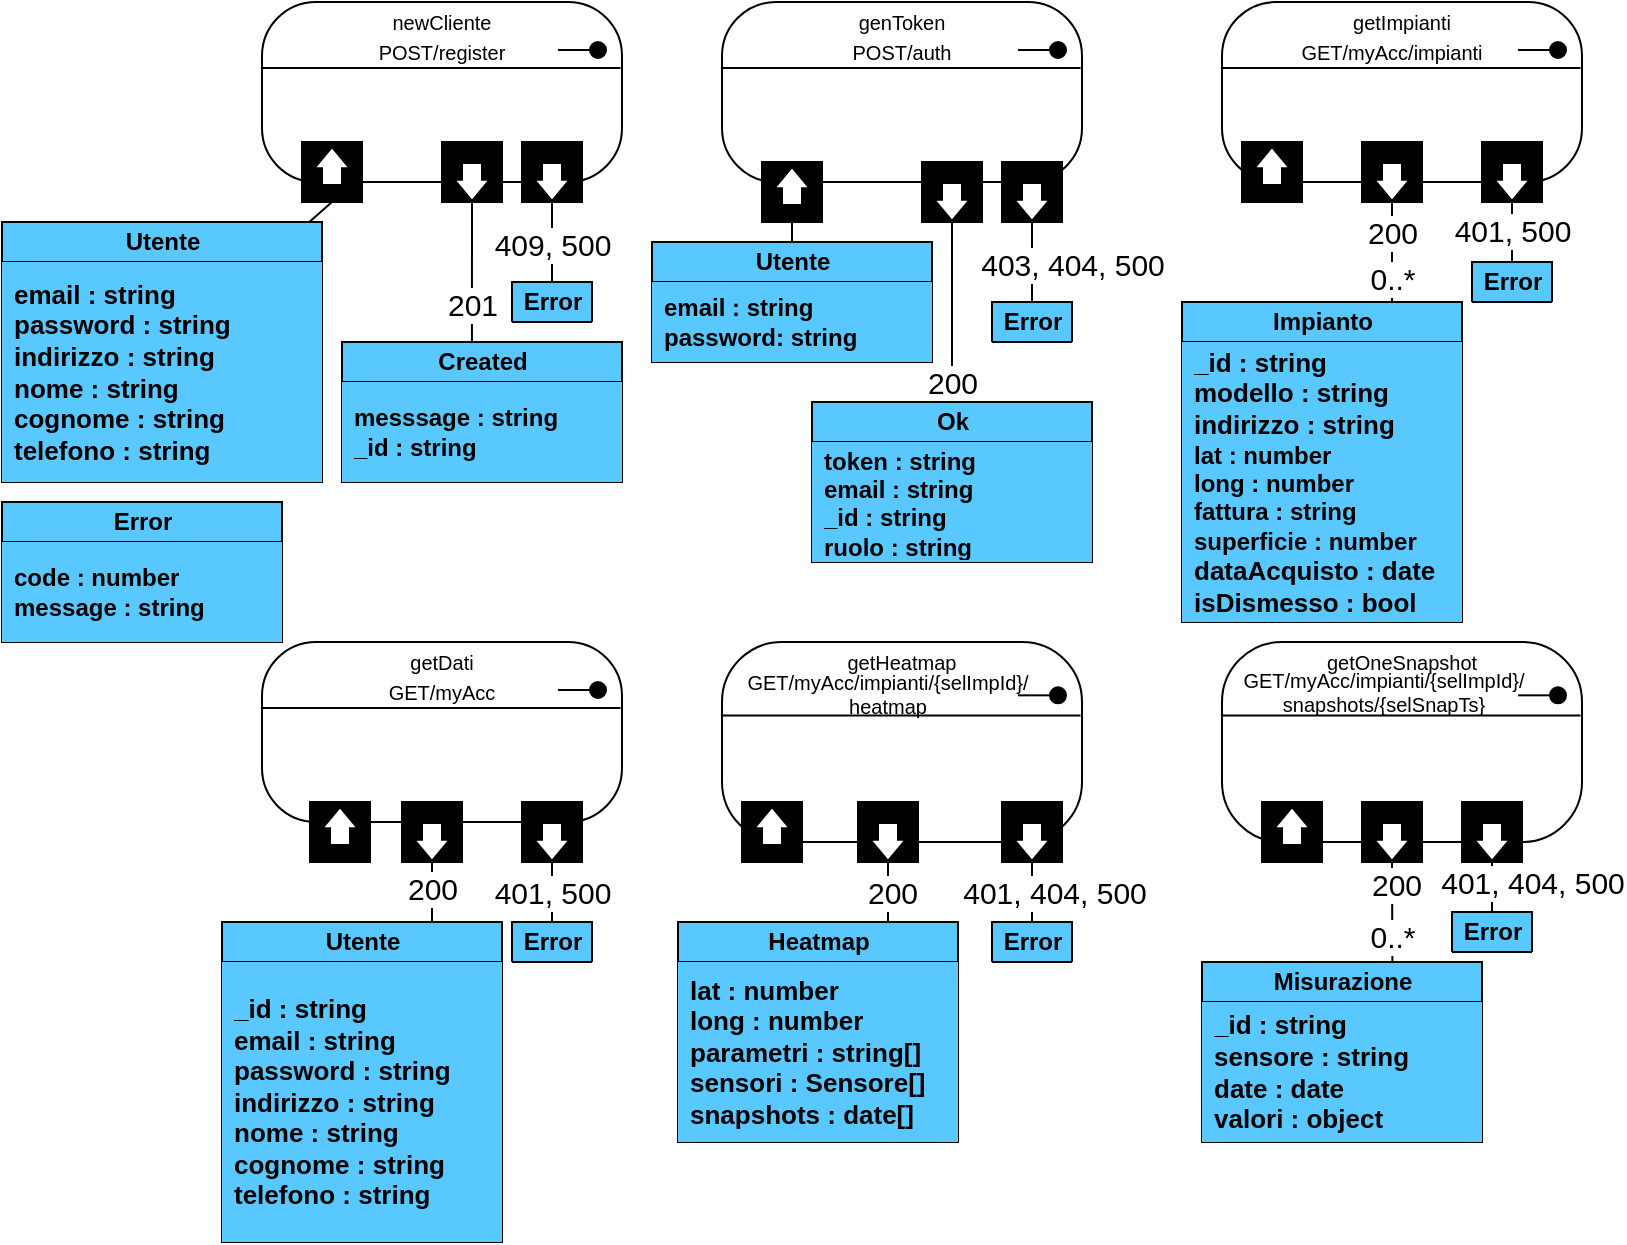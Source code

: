 <mxfile version="20.3.0" type="device"><diagram id="5ed0Qb_0LjjLpnQcjL2h" name="Page-1"><mxGraphModel dx="1730" dy="1143" grid="1" gridSize="10" guides="1" tooltips="1" connect="1" arrows="1" fold="1" page="1" pageScale="1" pageWidth="827" pageHeight="1169" math="0" shadow="0"><root><mxCell id="0"/><mxCell id="1" parent="0"/><mxCell id="3_V4dceuUBvvtPfcDy3n-1" value="" style="group" parent="1" vertex="1" connectable="0"><mxGeometry x="370" y="40" width="180" height="110" as="geometry"/></mxCell><mxCell id="3_V4dceuUBvvtPfcDy3n-2" value="" style="rounded=1;arcSize=30;whiteSpace=wrap;html=1;editable=0;" parent="3_V4dceuUBvvtPfcDy3n-1" vertex="1"><mxGeometry width="180" height="90" as="geometry"/></mxCell><mxCell id="3_V4dceuUBvvtPfcDy3n-3" value="" style="endArrow=oval;html=1;rounded=0;shadow=0;strokeWidth=1;startSize=6;endSize=8;sourcePerimeterSpacing=0;fillColor=default;endFill=1;movable=0;bendable=0;cloneable=0;deletable=0;editable=0;" parent="3_V4dceuUBvvtPfcDy3n-1" edge="1"><mxGeometry width="50" height="50" relative="1" as="geometry"><mxPoint x="148" y="24" as="sourcePoint"/><mxPoint x="168" y="24" as="targetPoint"/></mxGeometry></mxCell><mxCell id="3_V4dceuUBvvtPfcDy3n-4" value="genToken" style="text;html=1;strokeColor=none;fillColor=none;align=center;verticalAlign=middle;whiteSpace=wrap;rounded=0;fontSize=10;rotatable=0;cloneable=1;deletable=0;pointerEvents=1;allowArrows=0;connectable=0;movable=0;resizable=0;" parent="3_V4dceuUBvvtPfcDy3n-1" vertex="1"><mxGeometry x="10" width="160" height="20" as="geometry"/></mxCell><mxCell id="3_V4dceuUBvvtPfcDy3n-5" value="POST/auth" style="text;html=1;strokeColor=none;fillColor=none;align=center;verticalAlign=middle;whiteSpace=wrap;rounded=0;fontSize=10;rotatable=0;cloneable=1;deletable=0;pointerEvents=1;allowArrows=0;connectable=0;movable=0;resizable=0;" parent="3_V4dceuUBvvtPfcDy3n-1" vertex="1"><mxGeometry x="30" y="20" width="120" height="10" as="geometry"/></mxCell><mxCell id="3_V4dceuUBvvtPfcDy3n-6" value="" style="text;html=1;strokeColor=none;fillColor=none;align=left;verticalAlign=top;whiteSpace=wrap;rounded=0;fontSize=10;rotatable=0;cloneable=1;deletable=0;pointerEvents=1;allowArrows=0;connectable=0;movable=0;resizable=0;" parent="3_V4dceuUBvvtPfcDy3n-1" vertex="1"><mxGeometry y="30" width="180" height="60" as="geometry"/></mxCell><mxCell id="3_V4dceuUBvvtPfcDy3n-7" value="" style="endArrow=none;html=1;rounded=0;exitX=-0.003;exitY=0.367;exitDx=0;exitDy=0;entryX=0.996;entryY=0.367;entryDx=0;entryDy=0;exitPerimeter=0;entryPerimeter=0;movable=0;bendable=0;cloneable=0;deletable=0;editable=0;" parent="3_V4dceuUBvvtPfcDy3n-1" source="3_V4dceuUBvvtPfcDy3n-2" target="3_V4dceuUBvvtPfcDy3n-2" edge="1"><mxGeometry width="50" height="50" relative="1" as="geometry"><mxPoint x="230" y="120.0" as="sourcePoint"/><mxPoint x="280" y="70" as="targetPoint"/></mxGeometry></mxCell><mxCell id="3_V4dceuUBvvtPfcDy3n-15" value="" style="group;direction=west;rotation=0;" parent="3_V4dceuUBvvtPfcDy3n-1" vertex="1" connectable="0"><mxGeometry x="20" y="80" width="30" height="30.0" as="geometry"/></mxCell><mxCell id="3_V4dceuUBvvtPfcDy3n-16" value="" style="rounded=0;whiteSpace=wrap;html=1;fillColor=#000000;" parent="3_V4dceuUBvvtPfcDy3n-15" vertex="1"><mxGeometry width="30" height="30.0" as="geometry"/></mxCell><mxCell id="3_V4dceuUBvvtPfcDy3n-17" value="" style="shape=flexArrow;endArrow=block;html=1;rounded=0;endSize=3.214;startSize=6;strokeWidth=1;shadow=0;sourcePerimeterSpacing=0;endFill=0;endWidth=6.667;fillColor=default;" parent="3_V4dceuUBvvtPfcDy3n-15" edge="1"><mxGeometry width="50" height="50" relative="1" as="geometry"><mxPoint x="15" y="22" as="sourcePoint"/><mxPoint x="15" y="2" as="targetPoint"/></mxGeometry></mxCell><mxCell id="W4BGaoFshawsyj9YFTB9-267" value="" style="group;rotatable=0;resizable=0;fontFamily=Helvetica;fontSize=11;fontColor=default;" parent="3_V4dceuUBvvtPfcDy3n-1" vertex="1" connectable="0"><mxGeometry x="100" y="80" width="30" height="30" as="geometry"/></mxCell><mxCell id="W4BGaoFshawsyj9YFTB9-268" value="" style="rounded=0;whiteSpace=wrap;html=1;fillColor=#000000;movable=1;resizable=0;rotatable=0;fontFamily=Helvetica;fontSize=11;fontColor=default;" parent="W4BGaoFshawsyj9YFTB9-267" vertex="1"><mxGeometry width="30" height="30" as="geometry"/></mxCell><mxCell id="W4BGaoFshawsyj9YFTB9-269" value="" style="shape=flexArrow;endArrow=block;html=1;rounded=0;endSize=3.214;startSize=6;strokeWidth=1;shadow=0;sourcePerimeterSpacing=0;endFill=0;endWidth=6.667;fillColor=default;movable=0;cloneable=0;deletable=0;bendable=0;editable=0;labelBackgroundColor=default;strokeColor=default;fontFamily=Helvetica;fontSize=11;fontColor=default;" parent="W4BGaoFshawsyj9YFTB9-267" edge="1"><mxGeometry width="50" height="50" relative="1" as="geometry"><mxPoint x="15" y="10" as="sourcePoint"/><mxPoint x="15" y="30" as="targetPoint"/></mxGeometry></mxCell><mxCell id="gvzC7s71bxOCPTRqmShy-18" value="" style="group;rotatable=0;resizable=0;fontSize=15;" vertex="1" connectable="0" parent="3_V4dceuUBvvtPfcDy3n-1"><mxGeometry x="140" y="80" width="30" height="30" as="geometry"/></mxCell><mxCell id="gvzC7s71bxOCPTRqmShy-19" value="" style="rounded=0;whiteSpace=wrap;html=1;fillColor=#000000;movable=1;resizable=0;rotatable=0;fontSize=15;" vertex="1" parent="gvzC7s71bxOCPTRqmShy-18"><mxGeometry width="30" height="30" as="geometry"/></mxCell><mxCell id="gvzC7s71bxOCPTRqmShy-20" value="" style="shape=flexArrow;endArrow=block;html=1;rounded=0;endSize=3.214;startSize=6;strokeWidth=1;shadow=0;sourcePerimeterSpacing=0;endFill=0;endWidth=6.667;fillColor=default;movable=0;cloneable=0;deletable=0;bendable=0;editable=0;fontSize=15;" edge="1" parent="gvzC7s71bxOCPTRqmShy-18"><mxGeometry width="50" height="50" relative="1" as="geometry"><mxPoint x="15" y="10" as="sourcePoint"/><mxPoint x="15" y="30" as="targetPoint"/></mxGeometry></mxCell><mxCell id="3_V4dceuUBvvtPfcDy3n-8" value="" style="group" parent="1" vertex="1" connectable="0"><mxGeometry x="140" y="40" width="180" height="100" as="geometry"/></mxCell><mxCell id="3_V4dceuUBvvtPfcDy3n-9" value="" style="rounded=1;arcSize=30;whiteSpace=wrap;html=1;editable=0;" parent="3_V4dceuUBvvtPfcDy3n-8" vertex="1"><mxGeometry width="180" height="90" as="geometry"/></mxCell><mxCell id="3_V4dceuUBvvtPfcDy3n-10" value="" style="endArrow=oval;html=1;rounded=0;shadow=0;strokeWidth=1;startSize=6;endSize=8;sourcePerimeterSpacing=0;fillColor=default;endFill=1;movable=0;bendable=0;cloneable=0;deletable=0;editable=0;" parent="3_V4dceuUBvvtPfcDy3n-8" edge="1"><mxGeometry width="50" height="50" relative="1" as="geometry"><mxPoint x="148" y="24" as="sourcePoint"/><mxPoint x="168" y="24" as="targetPoint"/></mxGeometry></mxCell><mxCell id="3_V4dceuUBvvtPfcDy3n-11" value="newCliente" style="text;html=1;strokeColor=none;fillColor=none;align=center;verticalAlign=middle;whiteSpace=wrap;rounded=0;fontSize=10;rotatable=0;cloneable=1;deletable=0;pointerEvents=1;allowArrows=0;connectable=0;movable=0;resizable=0;" parent="3_V4dceuUBvvtPfcDy3n-8" vertex="1"><mxGeometry x="10" width="160" height="20" as="geometry"/></mxCell><mxCell id="3_V4dceuUBvvtPfcDy3n-12" value="POST/register" style="text;html=1;strokeColor=none;fillColor=none;align=center;verticalAlign=middle;whiteSpace=wrap;rounded=0;fontSize=10;rotatable=0;cloneable=1;deletable=0;pointerEvents=1;allowArrows=0;connectable=0;movable=0;resizable=0;" parent="3_V4dceuUBvvtPfcDy3n-8" vertex="1"><mxGeometry x="30" y="20" width="120" height="10" as="geometry"/></mxCell><mxCell id="3_V4dceuUBvvtPfcDy3n-13" value="" style="text;html=1;strokeColor=none;fillColor=none;align=left;verticalAlign=top;whiteSpace=wrap;rounded=0;fontSize=10;rotatable=0;cloneable=1;deletable=0;pointerEvents=1;allowArrows=0;connectable=0;movable=0;resizable=0;" parent="3_V4dceuUBvvtPfcDy3n-8" vertex="1"><mxGeometry y="30" width="180" height="60" as="geometry"/></mxCell><mxCell id="3_V4dceuUBvvtPfcDy3n-14" value="" style="endArrow=none;html=1;rounded=0;exitX=-0.003;exitY=0.367;exitDx=0;exitDy=0;entryX=0.996;entryY=0.367;entryDx=0;entryDy=0;exitPerimeter=0;entryPerimeter=0;movable=0;bendable=0;cloneable=0;deletable=0;editable=0;" parent="3_V4dceuUBvvtPfcDy3n-8" source="3_V4dceuUBvvtPfcDy3n-9" target="3_V4dceuUBvvtPfcDy3n-9" edge="1"><mxGeometry width="50" height="50" relative="1" as="geometry"><mxPoint x="230" y="120" as="sourcePoint"/><mxPoint x="280" y="70" as="targetPoint"/></mxGeometry></mxCell><mxCell id="W4BGaoFshawsyj9YFTB9-102" value="" style="group;direction=west;rotation=0;" parent="3_V4dceuUBvvtPfcDy3n-8" vertex="1" connectable="0"><mxGeometry x="20" y="70" width="30" height="30.0" as="geometry"/></mxCell><mxCell id="W4BGaoFshawsyj9YFTB9-103" value="" style="rounded=0;whiteSpace=wrap;html=1;fillColor=#000000;" parent="W4BGaoFshawsyj9YFTB9-102" vertex="1"><mxGeometry width="30" height="30.0" as="geometry"/></mxCell><mxCell id="W4BGaoFshawsyj9YFTB9-104" value="" style="shape=flexArrow;endArrow=block;html=1;rounded=0;endSize=3.214;startSize=6;strokeWidth=1;shadow=0;sourcePerimeterSpacing=0;endFill=0;endWidth=6.667;fillColor=default;" parent="W4BGaoFshawsyj9YFTB9-102" edge="1"><mxGeometry width="50" height="50" relative="1" as="geometry"><mxPoint x="15" y="22" as="sourcePoint"/><mxPoint x="15" y="2" as="targetPoint"/></mxGeometry></mxCell><mxCell id="W4BGaoFshawsyj9YFTB9-106" value="" style="group" parent="3_V4dceuUBvvtPfcDy3n-8" vertex="1" connectable="0"><mxGeometry x="130" y="70" width="30" height="30" as="geometry"/></mxCell><mxCell id="W4BGaoFshawsyj9YFTB9-107" value="" style="rounded=0;whiteSpace=wrap;html=1;fillColor=#000000;" parent="W4BGaoFshawsyj9YFTB9-106" vertex="1"><mxGeometry width="30" height="30" as="geometry"/></mxCell><mxCell id="W4BGaoFshawsyj9YFTB9-108" value="" style="shape=flexArrow;endArrow=block;html=1;rounded=0;endSize=3.214;startSize=6;strokeWidth=1;shadow=0;sourcePerimeterSpacing=0;endFill=0;endWidth=6.667;fillColor=default;" parent="W4BGaoFshawsyj9YFTB9-106" edge="1"><mxGeometry width="50" height="50" relative="1" as="geometry"><mxPoint x="15" y="10.0" as="sourcePoint"/><mxPoint x="15" y="30" as="targetPoint"/></mxGeometry></mxCell><mxCell id="gvzC7s71bxOCPTRqmShy-1" value="" style="group" vertex="1" connectable="0" parent="3_V4dceuUBvvtPfcDy3n-8"><mxGeometry x="90" y="70" width="30" height="30" as="geometry"/></mxCell><mxCell id="gvzC7s71bxOCPTRqmShy-2" value="" style="rounded=0;whiteSpace=wrap;html=1;fillColor=#000000;" vertex="1" parent="gvzC7s71bxOCPTRqmShy-1"><mxGeometry width="30" height="30" as="geometry"/></mxCell><mxCell id="gvzC7s71bxOCPTRqmShy-3" value="" style="shape=flexArrow;endArrow=block;html=1;rounded=0;endSize=3.214;startSize=6;strokeWidth=1;shadow=0;sourcePerimeterSpacing=0;endFill=0;endWidth=6.667;fillColor=default;" edge="1" parent="gvzC7s71bxOCPTRqmShy-1"><mxGeometry width="50" height="50" relative="1" as="geometry"><mxPoint x="15" y="10.0" as="sourcePoint"/><mxPoint x="15" y="30" as="targetPoint"/></mxGeometry></mxCell><mxCell id="W4BGaoFshawsyj9YFTB9-263" style="rounded=0;orthogonalLoop=1;jettySize=auto;html=1;entryX=0.5;entryY=1;entryDx=0;entryDy=0;endArrow=none;endFill=0;fontSize=15;" parent="1" source="3_V4dceuUBvvtPfcDy3n-23" target="W4BGaoFshawsyj9YFTB9-103" edge="1"><mxGeometry relative="1" as="geometry"/></mxCell><mxCell id="3_V4dceuUBvvtPfcDy3n-23" value="Utente" style="swimlane;fontStyle=1;align=center;verticalAlign=middle;childLayout=stackLayout;horizontal=1;startSize=20;horizontalStack=0;resizeParent=1;resizeParentMax=0;resizeLast=0;collapsible=0;marginBottom=0;html=1;fillColor=#59C8FF;fillStyle=solid;" parent="1" vertex="1"><mxGeometry x="10" y="150" width="160" height="130" as="geometry"/></mxCell><mxCell id="3_V4dceuUBvvtPfcDy3n-25" value="&lt;span style=&quot;font-size: 13px;&quot;&gt;email : string&lt;/span&gt;&lt;br style=&quot;font-size: 13px;&quot;&gt;&lt;span style=&quot;font-size: 13px;&quot;&gt;password : string&lt;/span&gt;&lt;br style=&quot;font-size: 13px;&quot;&gt;&lt;span style=&quot;font-size: 13px;&quot;&gt;indirizzo : string&lt;/span&gt;&lt;br style=&quot;font-size: 13px;&quot;&gt;&lt;span style=&quot;font-size: 13px;&quot;&gt;nome : string&lt;/span&gt;&lt;br style=&quot;font-size: 13px;&quot;&gt;&lt;span style=&quot;font-size: 13px;&quot;&gt;cognome : string&lt;/span&gt;&lt;br style=&quot;font-size: 13px;&quot;&gt;&lt;span style=&quot;font-size: 13px;&quot;&gt;telefono : string&lt;/span&gt;" style="text;html=1;strokeColor=none;fillColor=#59C8FF;align=left;verticalAlign=middle;spacingLeft=4;spacingRight=4;overflow=hidden;rotatable=0;points=[[0,0.5],[1,0.5]];portConstraint=eastwest;fillStyle=solid;fontStyle=1" parent="3_V4dceuUBvvtPfcDy3n-23" vertex="1"><mxGeometry y="20" width="160" height="110" as="geometry"/></mxCell><mxCell id="W4BGaoFshawsyj9YFTB9-266" value="" style="edgeStyle=none;shape=connector;rounded=0;orthogonalLoop=1;jettySize=auto;html=1;exitX=0.5;exitY=0;exitDx=0;exitDy=0;entryX=0.5;entryY=1;entryDx=0;entryDy=0;labelBackgroundColor=default;strokeColor=default;fontFamily=Helvetica;fontSize=15;fontColor=default;endArrow=none;endFill=0;" parent="1" source="W4BGaoFshawsyj9YFTB9-1" target="W4BGaoFshawsyj9YFTB9-268" edge="1"><mxGeometry x="-0.847" y="9" relative="1" as="geometry"><mxPoint x="475" y="150" as="targetPoint"/><mxPoint as="offset"/></mxGeometry></mxCell><mxCell id="gvzC7s71bxOCPTRqmShy-10" value="200" style="edgeLabel;html=1;align=center;verticalAlign=middle;resizable=0;points=[];fontSize=15;" vertex="1" connectable="0" parent="W4BGaoFshawsyj9YFTB9-266"><mxGeometry x="-0.837" relative="1" as="geometry"><mxPoint y="-3" as="offset"/></mxGeometry></mxCell><mxCell id="W4BGaoFshawsyj9YFTB9-1" value="Ok" style="swimlane;fontStyle=1;align=center;verticalAlign=middle;childLayout=stackLayout;horizontal=1;startSize=20;horizontalStack=0;resizeParent=1;resizeParentMax=0;resizeLast=0;collapsible=0;marginBottom=0;html=1;fillColor=#59C8FF;fillStyle=solid;" parent="1" vertex="1"><mxGeometry x="415" y="240" width="140" height="80" as="geometry"/></mxCell><mxCell id="W4BGaoFshawsyj9YFTB9-2" value="token : string&lt;br&gt;email : string&lt;br&gt;_id : string&lt;br&gt;ruolo : string" style="text;html=1;strokeColor=none;fillColor=#59C8FF;align=left;verticalAlign=middle;spacingLeft=4;spacingRight=4;overflow=hidden;rotatable=0;points=[[0,0.5],[1,0.5]];portConstraint=eastwest;fillStyle=solid;fontStyle=1" parent="W4BGaoFshawsyj9YFTB9-1" vertex="1"><mxGeometry y="20" width="140" height="60" as="geometry"/></mxCell><mxCell id="W4BGaoFshawsyj9YFTB9-265" style="edgeStyle=none;shape=connector;rounded=0;orthogonalLoop=1;jettySize=auto;html=1;entryX=0.5;entryY=1;entryDx=0;entryDy=0;labelBackgroundColor=default;strokeColor=default;fontFamily=Helvetica;fontSize=15;fontColor=default;endArrow=none;endFill=0;" parent="1" source="W4BGaoFshawsyj9YFTB9-3" target="3_V4dceuUBvvtPfcDy3n-16" edge="1"><mxGeometry relative="1" as="geometry"/></mxCell><mxCell id="W4BGaoFshawsyj9YFTB9-3" value="Utente" style="swimlane;fontStyle=1;align=center;verticalAlign=middle;childLayout=stackLayout;horizontal=1;startSize=20;horizontalStack=0;resizeParent=1;resizeParentMax=0;resizeLast=0;collapsible=0;marginBottom=0;html=1;fillColor=#59C8FF;fillStyle=solid;" parent="1" vertex="1"><mxGeometry x="335" y="160" width="140" height="60" as="geometry"/></mxCell><mxCell id="W4BGaoFshawsyj9YFTB9-4" value="email : string&lt;br&gt;password: string" style="text;html=1;strokeColor=none;fillColor=#59C8FF;align=left;verticalAlign=middle;spacingLeft=4;spacingRight=4;overflow=hidden;rotatable=0;points=[[0,0.5],[1,0.5]];portConstraint=eastwest;fillStyle=solid;fontStyle=1" parent="W4BGaoFshawsyj9YFTB9-3" vertex="1"><mxGeometry y="20" width="140" height="40" as="geometry"/></mxCell><mxCell id="W4BGaoFshawsyj9YFTB9-35" value="" style="group" parent="1" vertex="1" connectable="0"><mxGeometry x="140" y="360" width="180" height="110" as="geometry"/></mxCell><mxCell id="W4BGaoFshawsyj9YFTB9-36" value="" style="rounded=1;arcSize=30;whiteSpace=wrap;html=1;editable=0;" parent="W4BGaoFshawsyj9YFTB9-35" vertex="1"><mxGeometry width="180" height="90" as="geometry"/></mxCell><mxCell id="W4BGaoFshawsyj9YFTB9-37" value="" style="endArrow=oval;html=1;rounded=0;shadow=0;strokeWidth=1;startSize=6;endSize=8;sourcePerimeterSpacing=0;fillColor=default;endFill=1;movable=0;bendable=0;cloneable=0;deletable=0;editable=0;" parent="W4BGaoFshawsyj9YFTB9-35" edge="1"><mxGeometry width="50" height="50" relative="1" as="geometry"><mxPoint x="148" y="24" as="sourcePoint"/><mxPoint x="168" y="24" as="targetPoint"/></mxGeometry></mxCell><mxCell id="W4BGaoFshawsyj9YFTB9-38" value="getDati" style="text;html=1;strokeColor=none;fillColor=none;align=center;verticalAlign=middle;whiteSpace=wrap;rounded=0;fontSize=10;rotatable=0;cloneable=1;deletable=0;pointerEvents=1;allowArrows=0;connectable=0;movable=0;resizable=0;" parent="W4BGaoFshawsyj9YFTB9-35" vertex="1"><mxGeometry x="10" width="160" height="20" as="geometry"/></mxCell><mxCell id="W4BGaoFshawsyj9YFTB9-39" value="GET/myAcc" style="text;html=1;strokeColor=none;fillColor=none;align=center;verticalAlign=middle;whiteSpace=wrap;rounded=0;fontSize=10;rotatable=0;cloneable=1;deletable=0;pointerEvents=1;allowArrows=0;connectable=0;movable=0;resizable=0;" parent="W4BGaoFshawsyj9YFTB9-35" vertex="1"><mxGeometry x="30" y="20" width="120" height="10" as="geometry"/></mxCell><mxCell id="W4BGaoFshawsyj9YFTB9-40" value="" style="text;html=1;strokeColor=none;fillColor=none;align=left;verticalAlign=top;whiteSpace=wrap;rounded=0;fontSize=10;rotatable=0;cloneable=1;deletable=0;pointerEvents=1;allowArrows=0;connectable=0;movable=0;resizable=0;" parent="W4BGaoFshawsyj9YFTB9-35" vertex="1"><mxGeometry y="30" width="180" height="60" as="geometry"/></mxCell><mxCell id="W4BGaoFshawsyj9YFTB9-41" value="" style="endArrow=none;html=1;rounded=0;exitX=-0.003;exitY=0.367;exitDx=0;exitDy=0;entryX=0.996;entryY=0.367;entryDx=0;entryDy=0;exitPerimeter=0;entryPerimeter=0;movable=0;bendable=0;cloneable=0;deletable=0;editable=0;" parent="W4BGaoFshawsyj9YFTB9-35" source="W4BGaoFshawsyj9YFTB9-36" target="W4BGaoFshawsyj9YFTB9-36" edge="1"><mxGeometry width="50" height="50" relative="1" as="geometry"><mxPoint x="230" y="120" as="sourcePoint"/><mxPoint x="280" y="70" as="targetPoint"/></mxGeometry></mxCell><mxCell id="W4BGaoFshawsyj9YFTB9-109" value="" style="group" parent="W4BGaoFshawsyj9YFTB9-35" vertex="1" connectable="0"><mxGeometry x="70" y="80" width="30" height="30.0" as="geometry"/></mxCell><mxCell id="W4BGaoFshawsyj9YFTB9-110" value="" style="rounded=0;whiteSpace=wrap;html=1;fillColor=#000000;" parent="W4BGaoFshawsyj9YFTB9-109" vertex="1"><mxGeometry width="30" height="30.0" as="geometry"/></mxCell><mxCell id="W4BGaoFshawsyj9YFTB9-111" value="" style="shape=flexArrow;endArrow=block;html=1;rounded=0;endSize=3.214;startSize=6;strokeWidth=1;shadow=0;sourcePerimeterSpacing=0;endFill=0;endWidth=6.667;fillColor=default;" parent="W4BGaoFshawsyj9YFTB9-109" edge="1"><mxGeometry width="50" height="50" relative="1" as="geometry"><mxPoint x="15" y="10" as="sourcePoint"/><mxPoint x="15" y="30.0" as="targetPoint"/></mxGeometry></mxCell><mxCell id="W4BGaoFshawsyj9YFTB9-115" value="" style="group;direction=west;rotation=0;" parent="W4BGaoFshawsyj9YFTB9-35" vertex="1" connectable="0"><mxGeometry x="24" y="80" width="30" height="30.0" as="geometry"/></mxCell><mxCell id="W4BGaoFshawsyj9YFTB9-116" value="" style="rounded=0;whiteSpace=wrap;html=1;fillColor=#000000;" parent="W4BGaoFshawsyj9YFTB9-115" vertex="1"><mxGeometry width="30" height="30.0" as="geometry"/></mxCell><mxCell id="W4BGaoFshawsyj9YFTB9-117" value="" style="shape=flexArrow;endArrow=block;html=1;rounded=0;endSize=3.214;startSize=6;strokeWidth=1;shadow=0;sourcePerimeterSpacing=0;endFill=0;endWidth=6.667;fillColor=default;" parent="W4BGaoFshawsyj9YFTB9-115" edge="1"><mxGeometry width="50" height="50" relative="1" as="geometry"><mxPoint x="15" y="22" as="sourcePoint"/><mxPoint x="15" y="2" as="targetPoint"/></mxGeometry></mxCell><mxCell id="W4BGaoFshawsyj9YFTB9-42" value="" style="group" parent="1" vertex="1" connectable="0"><mxGeometry x="370" y="360" width="180" height="110" as="geometry"/></mxCell><mxCell id="W4BGaoFshawsyj9YFTB9-43" value="" style="rounded=1;arcSize=30;whiteSpace=wrap;html=1;editable=0;" parent="W4BGaoFshawsyj9YFTB9-42" vertex="1"><mxGeometry width="180.0" height="100.0" as="geometry"/></mxCell><mxCell id="W4BGaoFshawsyj9YFTB9-44" value="" style="endArrow=oval;html=1;rounded=0;shadow=0;strokeWidth=1;startSize=6;endSize=8;sourcePerimeterSpacing=0;fillColor=default;endFill=1;movable=0;bendable=0;cloneable=0;deletable=0;editable=0;" parent="W4BGaoFshawsyj9YFTB9-42" edge="1"><mxGeometry width="50" height="50" relative="1" as="geometry"><mxPoint x="148.0" y="26.667" as="sourcePoint"/><mxPoint x="168.0" y="26.667" as="targetPoint"/></mxGeometry></mxCell><mxCell id="W4BGaoFshawsyj9YFTB9-45" value="getHeatmap" style="text;html=1;strokeColor=none;fillColor=none;align=center;verticalAlign=middle;whiteSpace=wrap;rounded=0;fontSize=10;rotatable=0;cloneable=1;deletable=0;pointerEvents=1;allowArrows=0;connectable=0;movable=0;resizable=0;" parent="W4BGaoFshawsyj9YFTB9-42" vertex="1"><mxGeometry x="10" width="160" height="20" as="geometry"/></mxCell><mxCell id="W4BGaoFshawsyj9YFTB9-46" value="GET/myAcc/impianti/{selImpId}/&lt;br&gt;heatmap" style="text;html=1;strokeColor=none;fillColor=none;align=center;verticalAlign=middle;whiteSpace=wrap;rounded=0;fontSize=10;rotatable=0;cloneable=1;deletable=0;pointerEvents=1;allowArrows=0;connectable=0;movable=0;resizable=0;" parent="W4BGaoFshawsyj9YFTB9-42" vertex="1"><mxGeometry x="23" y="21" width="120" height="10" as="geometry"/></mxCell><mxCell id="W4BGaoFshawsyj9YFTB9-47" value="" style="text;html=1;strokeColor=none;fillColor=none;align=left;verticalAlign=top;whiteSpace=wrap;rounded=0;fontSize=10;rotatable=0;cloneable=1;deletable=0;pointerEvents=1;allowArrows=0;connectable=0;movable=0;resizable=0;spacing=5;" parent="W4BGaoFshawsyj9YFTB9-42" vertex="1"><mxGeometry y="30" width="180" height="60" as="geometry"/></mxCell><mxCell id="W4BGaoFshawsyj9YFTB9-48" value="" style="endArrow=none;html=1;rounded=0;exitX=-0.003;exitY=0.367;exitDx=0;exitDy=0;entryX=0.996;entryY=0.367;entryDx=0;entryDy=0;exitPerimeter=0;entryPerimeter=0;movable=0;bendable=0;cloneable=0;deletable=0;editable=0;" parent="W4BGaoFshawsyj9YFTB9-42" source="W4BGaoFshawsyj9YFTB9-43" target="W4BGaoFshawsyj9YFTB9-43" edge="1"><mxGeometry width="50" height="50" relative="1" as="geometry"><mxPoint x="230.0" y="133.333" as="sourcePoint"/><mxPoint x="280" y="77.778" as="targetPoint"/></mxGeometry></mxCell><mxCell id="gvzC7s71bxOCPTRqmShy-40" value="" style="group;rotatable=0;resizable=0;fontSize=15;" vertex="1" connectable="0" parent="W4BGaoFshawsyj9YFTB9-42"><mxGeometry x="140" y="80" width="30" height="30" as="geometry"/></mxCell><mxCell id="gvzC7s71bxOCPTRqmShy-41" value="" style="rounded=0;whiteSpace=wrap;html=1;fillColor=#000000;movable=1;resizable=0;rotatable=0;fontSize=15;" vertex="1" parent="gvzC7s71bxOCPTRqmShy-40"><mxGeometry width="30" height="30" as="geometry"/></mxCell><mxCell id="gvzC7s71bxOCPTRqmShy-42" value="" style="shape=flexArrow;endArrow=block;html=1;rounded=0;endSize=3.214;startSize=6;strokeWidth=1;shadow=0;sourcePerimeterSpacing=0;endFill=0;endWidth=6.667;fillColor=default;movable=0;cloneable=0;deletable=0;bendable=0;editable=0;fontSize=15;" edge="1" parent="gvzC7s71bxOCPTRqmShy-40"><mxGeometry width="50" height="50" relative="1" as="geometry"><mxPoint x="15" y="10" as="sourcePoint"/><mxPoint x="15" y="30" as="targetPoint"/></mxGeometry></mxCell><mxCell id="W4BGaoFshawsyj9YFTB9-160" value="" style="group;direction=west;rotation=0;resizable=0;rotatable=0;" parent="W4BGaoFshawsyj9YFTB9-42" vertex="1" connectable="0"><mxGeometry x="10" y="80" width="30" height="30" as="geometry"/></mxCell><mxCell id="W4BGaoFshawsyj9YFTB9-161" value="" style="rounded=0;whiteSpace=wrap;html=1;fillColor=#000000;rotatable=0;resizable=0;movable=1;deletable=0;" parent="W4BGaoFshawsyj9YFTB9-160" vertex="1"><mxGeometry width="30" height="30" as="geometry"/></mxCell><mxCell id="W4BGaoFshawsyj9YFTB9-162" value="" style="shape=flexArrow;endArrow=block;html=1;rounded=0;endSize=3.214;startSize=6;strokeWidth=1;shadow=0;sourcePerimeterSpacing=0;endFill=0;endWidth=6.667;fillColor=default;deletable=0;bendable=0;editable=0;" parent="W4BGaoFshawsyj9YFTB9-160" edge="1"><mxGeometry width="50" height="50" relative="1" as="geometry"><mxPoint x="15" y="22" as="sourcePoint"/><mxPoint x="15" y="2" as="targetPoint"/></mxGeometry></mxCell><mxCell id="W4BGaoFshawsyj9YFTB9-163" value="" style="group;rotatable=0;resizable=0;" parent="W4BGaoFshawsyj9YFTB9-42" vertex="1" connectable="0"><mxGeometry x="68" y="80" width="30" height="30" as="geometry"/></mxCell><mxCell id="W4BGaoFshawsyj9YFTB9-164" value="" style="rounded=0;whiteSpace=wrap;html=1;fillColor=#000000;movable=1;resizable=0;rotatable=0;" parent="W4BGaoFshawsyj9YFTB9-163" vertex="1"><mxGeometry width="30" height="30" as="geometry"/></mxCell><mxCell id="W4BGaoFshawsyj9YFTB9-165" value="" style="shape=flexArrow;endArrow=block;html=1;rounded=0;endSize=3.214;startSize=6;strokeWidth=1;shadow=0;sourcePerimeterSpacing=0;endFill=0;endWidth=6.667;fillColor=default;movable=0;cloneable=0;deletable=0;bendable=0;editable=0;" parent="W4BGaoFshawsyj9YFTB9-163" edge="1"><mxGeometry width="50" height="50" relative="1" as="geometry"><mxPoint x="15" y="10" as="sourcePoint"/><mxPoint x="15" y="30" as="targetPoint"/></mxGeometry></mxCell><mxCell id="W4BGaoFshawsyj9YFTB9-49" value="" style="group" parent="1" vertex="1" connectable="0"><mxGeometry x="620" y="40" width="180" height="100" as="geometry"/></mxCell><mxCell id="W4BGaoFshawsyj9YFTB9-50" value="" style="rounded=1;arcSize=30;whiteSpace=wrap;html=1;editable=0;" parent="W4BGaoFshawsyj9YFTB9-49" vertex="1"><mxGeometry width="180" height="90" as="geometry"/></mxCell><mxCell id="W4BGaoFshawsyj9YFTB9-51" value="" style="endArrow=oval;html=1;rounded=0;shadow=0;strokeWidth=1;startSize=6;endSize=8;sourcePerimeterSpacing=0;fillColor=default;endFill=1;movable=0;bendable=0;cloneable=0;deletable=0;editable=0;" parent="W4BGaoFshawsyj9YFTB9-49" edge="1"><mxGeometry width="50" height="50" relative="1" as="geometry"><mxPoint x="148" y="24" as="sourcePoint"/><mxPoint x="168" y="24" as="targetPoint"/></mxGeometry></mxCell><mxCell id="W4BGaoFshawsyj9YFTB9-52" value="getImpianti" style="text;html=1;strokeColor=none;fillColor=none;align=center;verticalAlign=middle;whiteSpace=wrap;rounded=0;fontSize=10;rotatable=0;cloneable=1;deletable=0;pointerEvents=1;allowArrows=0;connectable=0;movable=0;resizable=0;" parent="W4BGaoFshawsyj9YFTB9-49" vertex="1"><mxGeometry x="10" width="160" height="20" as="geometry"/></mxCell><mxCell id="W4BGaoFshawsyj9YFTB9-53" value="GET/myAcc/impianti" style="text;html=1;strokeColor=none;fillColor=none;align=center;verticalAlign=middle;whiteSpace=wrap;rounded=0;fontSize=10;rotatable=0;cloneable=1;deletable=0;pointerEvents=1;allowArrows=0;connectable=0;movable=0;resizable=0;" parent="W4BGaoFshawsyj9YFTB9-49" vertex="1"><mxGeometry x="25" y="20" width="120" height="10" as="geometry"/></mxCell><mxCell id="W4BGaoFshawsyj9YFTB9-54" value="" style="text;html=1;strokeColor=none;fillColor=none;align=left;verticalAlign=top;whiteSpace=wrap;rounded=0;fontSize=10;rotatable=0;cloneable=1;deletable=0;pointerEvents=1;allowArrows=0;connectable=0;movable=0;resizable=0;" parent="W4BGaoFshawsyj9YFTB9-49" vertex="1"><mxGeometry y="30" width="180" height="60" as="geometry"/></mxCell><mxCell id="W4BGaoFshawsyj9YFTB9-55" value="" style="endArrow=none;html=1;rounded=0;exitX=-0.003;exitY=0.367;exitDx=0;exitDy=0;entryX=0.996;entryY=0.367;entryDx=0;entryDy=0;exitPerimeter=0;entryPerimeter=0;movable=0;bendable=0;cloneable=0;deletable=0;editable=0;" parent="W4BGaoFshawsyj9YFTB9-49" source="W4BGaoFshawsyj9YFTB9-50" target="W4BGaoFshawsyj9YFTB9-50" edge="1"><mxGeometry width="50" height="50" relative="1" as="geometry"><mxPoint x="230" y="120" as="sourcePoint"/><mxPoint x="280" y="70" as="targetPoint"/></mxGeometry></mxCell><mxCell id="W4BGaoFshawsyj9YFTB9-157" value="" style="group;rotatable=0;resizable=0;" parent="W4BGaoFshawsyj9YFTB9-49" vertex="1" connectable="0"><mxGeometry x="70" y="70" width="30" height="30" as="geometry"/></mxCell><mxCell id="W4BGaoFshawsyj9YFTB9-158" value="" style="rounded=0;whiteSpace=wrap;html=1;fillColor=#000000;movable=1;resizable=0;rotatable=0;" parent="W4BGaoFshawsyj9YFTB9-157" vertex="1"><mxGeometry width="30" height="30" as="geometry"/></mxCell><mxCell id="W4BGaoFshawsyj9YFTB9-159" value="" style="shape=flexArrow;endArrow=block;html=1;rounded=0;endSize=3.214;startSize=6;strokeWidth=1;shadow=0;sourcePerimeterSpacing=0;endFill=0;endWidth=6.667;fillColor=default;movable=0;cloneable=0;deletable=0;bendable=0;editable=0;" parent="W4BGaoFshawsyj9YFTB9-157" edge="1"><mxGeometry width="50" height="50" relative="1" as="geometry"><mxPoint x="15" y="10" as="sourcePoint"/><mxPoint x="15" y="30" as="targetPoint"/></mxGeometry></mxCell><mxCell id="W4BGaoFshawsyj9YFTB9-154" value="" style="group;direction=west;rotation=0;resizable=0;rotatable=0;" parent="W4BGaoFshawsyj9YFTB9-49" vertex="1" connectable="0"><mxGeometry x="10" y="70" width="30" height="30" as="geometry"/></mxCell><mxCell id="W4BGaoFshawsyj9YFTB9-155" value="" style="rounded=0;whiteSpace=wrap;html=1;fillColor=#000000;rotatable=0;resizable=0;movable=1;deletable=0;" parent="W4BGaoFshawsyj9YFTB9-154" vertex="1"><mxGeometry width="30" height="30" as="geometry"/></mxCell><mxCell id="W4BGaoFshawsyj9YFTB9-156" value="" style="shape=flexArrow;endArrow=block;html=1;rounded=0;endSize=3.214;startSize=6;strokeWidth=1;shadow=0;sourcePerimeterSpacing=0;endFill=0;endWidth=6.667;fillColor=default;deletable=0;bendable=0;editable=0;" parent="W4BGaoFshawsyj9YFTB9-154" edge="1"><mxGeometry width="50" height="50" relative="1" as="geometry"><mxPoint x="15" y="22" as="sourcePoint"/><mxPoint x="15" y="2" as="targetPoint"/></mxGeometry></mxCell><mxCell id="gvzC7s71bxOCPTRqmShy-34" value="" style="group;rotatable=0;resizable=0;fontSize=15;" vertex="1" connectable="0" parent="W4BGaoFshawsyj9YFTB9-49"><mxGeometry x="130" y="70" width="30" height="30" as="geometry"/></mxCell><mxCell id="gvzC7s71bxOCPTRqmShy-35" value="" style="rounded=0;whiteSpace=wrap;html=1;fillColor=#000000;movable=1;resizable=0;rotatable=0;fontSize=15;" vertex="1" parent="gvzC7s71bxOCPTRqmShy-34"><mxGeometry width="30" height="30" as="geometry"/></mxCell><mxCell id="gvzC7s71bxOCPTRqmShy-36" value="" style="shape=flexArrow;endArrow=block;html=1;rounded=0;endSize=3.214;startSize=6;strokeWidth=1;shadow=0;sourcePerimeterSpacing=0;endFill=0;endWidth=6.667;fillColor=default;movable=0;cloneable=0;deletable=0;bendable=0;editable=0;fontSize=15;" edge="1" parent="gvzC7s71bxOCPTRqmShy-34"><mxGeometry width="50" height="50" relative="1" as="geometry"><mxPoint x="15" y="10" as="sourcePoint"/><mxPoint x="15" y="30" as="targetPoint"/></mxGeometry></mxCell><mxCell id="W4BGaoFshawsyj9YFTB9-86" value="" style="group" parent="1" vertex="1" connectable="0"><mxGeometry x="620" y="360" width="180" height="110" as="geometry"/></mxCell><mxCell id="W4BGaoFshawsyj9YFTB9-87" value="" style="rounded=1;arcSize=30;whiteSpace=wrap;html=1;editable=0;" parent="W4BGaoFshawsyj9YFTB9-86" vertex="1"><mxGeometry width="180.0" height="100.0" as="geometry"/></mxCell><mxCell id="W4BGaoFshawsyj9YFTB9-88" value="" style="endArrow=oval;html=1;rounded=0;shadow=0;strokeWidth=1;startSize=6;endSize=8;sourcePerimeterSpacing=0;fillColor=default;endFill=1;movable=0;bendable=0;cloneable=0;deletable=0;editable=0;" parent="W4BGaoFshawsyj9YFTB9-86" edge="1"><mxGeometry width="50" height="50" relative="1" as="geometry"><mxPoint x="148.0" y="26.667" as="sourcePoint"/><mxPoint x="168.0" y="26.667" as="targetPoint"/></mxGeometry></mxCell><mxCell id="W4BGaoFshawsyj9YFTB9-89" value="getOneSnapshot" style="text;html=1;strokeColor=none;fillColor=none;align=center;verticalAlign=middle;whiteSpace=wrap;rounded=0;fontSize=10;rotatable=0;cloneable=1;deletable=0;pointerEvents=1;allowArrows=0;connectable=0;movable=0;resizable=0;" parent="W4BGaoFshawsyj9YFTB9-86" vertex="1"><mxGeometry x="10" width="160" height="20" as="geometry"/></mxCell><mxCell id="W4BGaoFshawsyj9YFTB9-90" value="GET/myAcc/impianti/{selImpId}/&lt;br&gt;snapshots/{selSnapTs}" style="text;html=1;strokeColor=none;fillColor=none;align=center;verticalAlign=middle;whiteSpace=wrap;rounded=0;fontSize=10;rotatable=0;cloneable=1;deletable=0;pointerEvents=1;allowArrows=0;connectable=0;movable=0;resizable=0;" parent="W4BGaoFshawsyj9YFTB9-86" vertex="1"><mxGeometry x="21" y="20" width="120" height="10" as="geometry"/></mxCell><mxCell id="W4BGaoFshawsyj9YFTB9-91" value="" style="text;html=1;strokeColor=none;fillColor=none;align=left;verticalAlign=top;whiteSpace=wrap;rounded=0;fontSize=10;rotatable=0;cloneable=1;deletable=0;pointerEvents=1;allowArrows=0;connectable=0;movable=0;resizable=0;" parent="W4BGaoFshawsyj9YFTB9-86" vertex="1"><mxGeometry y="30" width="180" height="60" as="geometry"/></mxCell><mxCell id="W4BGaoFshawsyj9YFTB9-92" value="" style="endArrow=none;html=1;rounded=0;exitX=-0.003;exitY=0.367;exitDx=0;exitDy=0;entryX=0.996;entryY=0.367;entryDx=0;entryDy=0;exitPerimeter=0;entryPerimeter=0;movable=0;bendable=0;cloneable=0;deletable=0;editable=0;" parent="W4BGaoFshawsyj9YFTB9-86" source="W4BGaoFshawsyj9YFTB9-87" target="W4BGaoFshawsyj9YFTB9-87" edge="1"><mxGeometry width="50" height="50" relative="1" as="geometry"><mxPoint x="230.0" y="133.333" as="sourcePoint"/><mxPoint x="280" y="77.778" as="targetPoint"/></mxGeometry></mxCell><mxCell id="W4BGaoFshawsyj9YFTB9-198" value="" style="group;direction=west;rotation=0;resizable=0;rotatable=0;" parent="W4BGaoFshawsyj9YFTB9-86" vertex="1" connectable="0"><mxGeometry x="20" y="80" width="30" height="30" as="geometry"/></mxCell><mxCell id="W4BGaoFshawsyj9YFTB9-199" value="" style="rounded=0;whiteSpace=wrap;html=1;fillColor=#000000;rotatable=0;resizable=0;movable=1;deletable=0;" parent="W4BGaoFshawsyj9YFTB9-198" vertex="1"><mxGeometry width="30" height="30" as="geometry"/></mxCell><mxCell id="W4BGaoFshawsyj9YFTB9-200" value="" style="shape=flexArrow;endArrow=block;html=1;rounded=0;endSize=3.214;startSize=6;strokeWidth=1;shadow=0;sourcePerimeterSpacing=0;endFill=0;endWidth=6.667;fillColor=default;deletable=0;bendable=0;editable=0;" parent="W4BGaoFshawsyj9YFTB9-198" edge="1"><mxGeometry width="50" height="50" relative="1" as="geometry"><mxPoint x="15" y="22" as="sourcePoint"/><mxPoint x="15" y="2" as="targetPoint"/></mxGeometry></mxCell><mxCell id="W4BGaoFshawsyj9YFTB9-201" value="" style="group;rotatable=0;resizable=0;" parent="W4BGaoFshawsyj9YFTB9-86" vertex="1" connectable="0"><mxGeometry x="70" y="80" width="30" height="30" as="geometry"/></mxCell><mxCell id="W4BGaoFshawsyj9YFTB9-202" value="" style="rounded=0;whiteSpace=wrap;html=1;fillColor=#000000;movable=1;resizable=0;rotatable=0;" parent="W4BGaoFshawsyj9YFTB9-201" vertex="1"><mxGeometry width="30" height="30" as="geometry"/></mxCell><mxCell id="W4BGaoFshawsyj9YFTB9-203" value="" style="shape=flexArrow;endArrow=block;html=1;rounded=0;endSize=3.214;startSize=6;strokeWidth=1;shadow=0;sourcePerimeterSpacing=0;endFill=0;endWidth=6.667;fillColor=default;movable=0;cloneable=0;deletable=0;bendable=0;editable=0;" parent="W4BGaoFshawsyj9YFTB9-201" edge="1"><mxGeometry width="50" height="50" relative="1" as="geometry"><mxPoint x="15" y="10" as="sourcePoint"/><mxPoint x="15" y="30" as="targetPoint"/></mxGeometry></mxCell><mxCell id="gvzC7s71bxOCPTRqmShy-46" value="" style="group;rotatable=0;resizable=0;fontSize=15;" vertex="1" connectable="0" parent="W4BGaoFshawsyj9YFTB9-86"><mxGeometry x="120" y="80" width="30" height="30" as="geometry"/></mxCell><mxCell id="gvzC7s71bxOCPTRqmShy-47" value="" style="rounded=0;whiteSpace=wrap;html=1;fillColor=#000000;movable=1;resizable=0;rotatable=0;fontSize=15;" vertex="1" parent="gvzC7s71bxOCPTRqmShy-46"><mxGeometry width="30" height="30" as="geometry"/></mxCell><mxCell id="gvzC7s71bxOCPTRqmShy-48" value="" style="shape=flexArrow;endArrow=block;html=1;rounded=0;endSize=3.214;startSize=6;strokeWidth=1;shadow=0;sourcePerimeterSpacing=0;endFill=0;endWidth=6.667;fillColor=default;movable=0;cloneable=0;deletable=0;bendable=0;editable=0;fontSize=15;" edge="1" parent="gvzC7s71bxOCPTRqmShy-46"><mxGeometry width="50" height="50" relative="1" as="geometry"><mxPoint x="15" y="10" as="sourcePoint"/><mxPoint x="15" y="30" as="targetPoint"/></mxGeometry></mxCell><mxCell id="W4BGaoFshawsyj9YFTB9-264" value="" style="edgeStyle=none;shape=connector;rounded=0;orthogonalLoop=1;jettySize=auto;html=1;exitX=0.464;exitY=0.011;exitDx=0;exitDy=0;labelBackgroundColor=default;strokeColor=default;fontFamily=Helvetica;fontSize=15;fontColor=default;endArrow=none;endFill=0;exitPerimeter=0;entryX=0.5;entryY=1;entryDx=0;entryDy=0;" parent="1" source="W4BGaoFshawsyj9YFTB9-96" edge="1" target="gvzC7s71bxOCPTRqmShy-2"><mxGeometry x="-0.602" y="3" relative="1" as="geometry"><mxPoint x="275" y="110" as="targetPoint"/><mxPoint as="offset"/></mxGeometry></mxCell><mxCell id="gvzC7s71bxOCPTRqmShy-9" value="201" style="edgeLabel;html=1;align=center;verticalAlign=middle;resizable=0;points=[];fontSize=15;" vertex="1" connectable="0" parent="W4BGaoFshawsyj9YFTB9-264"><mxGeometry x="-0.62" relative="1" as="geometry"><mxPoint y="-7" as="offset"/></mxGeometry></mxCell><mxCell id="W4BGaoFshawsyj9YFTB9-96" value="Created" style="swimlane;fontStyle=1;align=center;verticalAlign=middle;childLayout=stackLayout;horizontal=1;startSize=20;horizontalStack=0;resizeParent=1;resizeParentMax=0;resizeLast=0;collapsible=0;marginBottom=0;html=1;fillColor=#59C8FF;fillStyle=solid;" parent="1" vertex="1"><mxGeometry x="180" y="210" width="140" height="70" as="geometry"/></mxCell><mxCell id="W4BGaoFshawsyj9YFTB9-97" value="messsage : string&lt;br&gt;_id : string" style="text;html=1;strokeColor=none;fillColor=#59C8FF;align=left;verticalAlign=middle;spacingLeft=4;spacingRight=4;overflow=hidden;rotatable=0;points=[[0,0.5],[1,0.5]];portConstraint=eastwest;fillStyle=solid;fontStyle=1" parent="W4BGaoFshawsyj9YFTB9-96" vertex="1"><mxGeometry y="20" width="140" height="50" as="geometry"/></mxCell><mxCell id="W4BGaoFshawsyj9YFTB9-229" value="Misurazione" style="swimlane;fontStyle=1;align=center;verticalAlign=middle;childLayout=stackLayout;horizontal=1;startSize=20;horizontalStack=0;resizeParent=1;resizeParentMax=0;resizeLast=0;collapsible=0;marginBottom=0;html=1;fillColor=#59C8FF;fillStyle=solid;" parent="1" vertex="1"><mxGeometry x="610" y="520" width="140" height="90" as="geometry"/></mxCell><mxCell id="W4BGaoFshawsyj9YFTB9-230" value="&lt;span style=&quot;font-size: 13px&quot;&gt;_id : string&lt;br&gt;sensore : string&lt;br&gt;date : date&lt;/span&gt;&lt;br style=&quot;font-size: 13px&quot;&gt;&lt;span style=&quot;font-size: 13px&quot;&gt;valori : object&lt;/span&gt;" style="text;html=1;strokeColor=none;fillColor=#59C8FF;align=left;verticalAlign=middle;spacingLeft=4;spacingRight=4;overflow=hidden;rotatable=0;points=[[0,0.5],[1,0.5]];portConstraint=eastwest;fillStyle=solid;fontStyle=1" parent="W4BGaoFshawsyj9YFTB9-229" vertex="1"><mxGeometry y="20" width="140" height="70" as="geometry"/></mxCell><mxCell id="W4BGaoFshawsyj9YFTB9-261" value="Utente" style="swimlane;fontStyle=1;align=center;verticalAlign=middle;childLayout=stackLayout;horizontal=1;startSize=20;horizontalStack=0;resizeParent=1;resizeParentMax=0;resizeLast=0;collapsible=0;marginBottom=0;html=1;fillColor=#59C8FF;fillStyle=solid;" parent="1" vertex="1"><mxGeometry x="120" y="500" width="140" height="160" as="geometry"/></mxCell><mxCell id="W4BGaoFshawsyj9YFTB9-262" value="&lt;span style=&quot;font-size: 13px;&quot;&gt;_id : string&lt;/span&gt;&lt;br style=&quot;font-size: 13px;&quot;&gt;&lt;span style=&quot;font-size: 13px;&quot;&gt;email : string&lt;/span&gt;&lt;br style=&quot;font-size: 13px;&quot;&gt;&lt;span style=&quot;font-size: 13px;&quot;&gt;password : string&lt;/span&gt;&lt;br style=&quot;font-size: 13px;&quot;&gt;&lt;span style=&quot;font-size: 13px;&quot;&gt;indirizzo : string&lt;/span&gt;&lt;br style=&quot;font-size: 13px;&quot;&gt;&lt;span style=&quot;font-size: 13px;&quot;&gt;nome : string&lt;/span&gt;&lt;br style=&quot;font-size: 13px;&quot;&gt;&lt;span style=&quot;font-size: 13px;&quot;&gt;cognome : string&lt;/span&gt;&lt;br style=&quot;font-size: 13px;&quot;&gt;&lt;span style=&quot;font-size: 13px;&quot;&gt;telefono : string&lt;/span&gt;" style="text;html=1;strokeColor=none;fillColor=#59C8FF;align=left;verticalAlign=middle;spacingLeft=4;spacingRight=4;overflow=hidden;rotatable=0;points=[[0,0.5],[1,0.5]];portConstraint=eastwest;fillStyle=solid;fontStyle=1" parent="W4BGaoFshawsyj9YFTB9-261" vertex="1"><mxGeometry y="20" width="140" height="140" as="geometry"/></mxCell><mxCell id="W4BGaoFshawsyj9YFTB9-273" style="edgeStyle=none;shape=connector;rounded=0;orthogonalLoop=1;jettySize=auto;html=1;entryX=0.75;entryY=0;entryDx=0;entryDy=0;labelBackgroundColor=default;strokeColor=default;fontFamily=Helvetica;fontSize=15;fontColor=default;endArrow=none;endFill=0;" parent="1" source="W4BGaoFshawsyj9YFTB9-110" target="W4BGaoFshawsyj9YFTB9-261" edge="1"><mxGeometry relative="1" as="geometry"/></mxCell><mxCell id="W4BGaoFshawsyj9YFTB9-297" value="200" style="edgeLabel;html=1;align=center;verticalAlign=middle;resizable=0;points=[];fontSize=15;fontFamily=Helvetica;fontColor=default;" parent="W4BGaoFshawsyj9YFTB9-273" vertex="1" connectable="0"><mxGeometry x="-0.501" y="1" relative="1" as="geometry"><mxPoint x="-1" y="5" as="offset"/></mxGeometry></mxCell><mxCell id="W4BGaoFshawsyj9YFTB9-274" value="Impianto" style="swimlane;fontStyle=1;align=center;verticalAlign=middle;childLayout=stackLayout;horizontal=1;startSize=20;horizontalStack=0;resizeParent=1;resizeParentMax=0;resizeLast=0;collapsible=0;marginBottom=0;html=1;fillColor=#59C8FF;fillStyle=solid;" parent="1" vertex="1"><mxGeometry x="600" y="190" width="140" height="160" as="geometry"/></mxCell><mxCell id="W4BGaoFshawsyj9YFTB9-275" value="&lt;span style=&quot;font-size: 13px;&quot;&gt;_id : string&lt;/span&gt;&lt;br style=&quot;font-size: 13px;&quot;&gt;&lt;span style=&quot;font-size: 13px;&quot;&gt;modello : string&lt;/span&gt;&lt;br style=&quot;font-size: 13px;&quot;&gt;&lt;span style=&quot;font-size: 13px;&quot;&gt;indirizzo : string&lt;br&gt;&lt;/span&gt;lat : number&lt;br&gt;long : number&lt;br&gt;fattura : string&lt;br&gt;superficie : number&lt;br style=&quot;font-size: 13px;&quot;&gt;&lt;span style=&quot;font-size: 13px;&quot;&gt;dataAcquisto : date&lt;/span&gt;&lt;br style=&quot;font-size: 13px;&quot;&gt;&lt;span style=&quot;font-size: 13px;&quot;&gt;isDismesso : bool&lt;/span&gt;" style="text;html=1;strokeColor=none;fillColor=#59C8FF;align=left;verticalAlign=middle;spacingLeft=4;spacingRight=4;overflow=hidden;rotatable=0;points=[[0,0.5],[1,0.5]];portConstraint=eastwest;fillStyle=solid;fontStyle=1" parent="W4BGaoFshawsyj9YFTB9-274" vertex="1"><mxGeometry y="20" width="140" height="140" as="geometry"/></mxCell><mxCell id="W4BGaoFshawsyj9YFTB9-276" style="edgeStyle=none;shape=connector;rounded=0;orthogonalLoop=1;jettySize=auto;html=1;entryX=0.75;entryY=0;entryDx=0;entryDy=0;labelBackgroundColor=default;strokeColor=default;fontFamily=Helvetica;fontSize=15;fontColor=default;endArrow=none;endFill=0;exitX=0.5;exitY=1;exitDx=0;exitDy=0;" parent="1" source="W4BGaoFshawsyj9YFTB9-158" target="W4BGaoFshawsyj9YFTB9-274" edge="1"><mxGeometry relative="1" as="geometry"><mxPoint x="755" y="210" as="sourcePoint"/></mxGeometry></mxCell><mxCell id="W4BGaoFshawsyj9YFTB9-277" value="0..*" style="edgeLabel;html=1;align=center;verticalAlign=middle;resizable=0;points=[];fontSize=15;fontFamily=Helvetica;fontColor=default;" parent="W4BGaoFshawsyj9YFTB9-276" vertex="1" connectable="0"><mxGeometry x="0.706" y="2" relative="1" as="geometry"><mxPoint x="-2" y="-5" as="offset"/></mxGeometry></mxCell><mxCell id="W4BGaoFshawsyj9YFTB9-298" value="200" style="edgeLabel;html=1;align=center;verticalAlign=middle;resizable=0;points=[];fontSize=15;fontFamily=Helvetica;fontColor=default;" parent="W4BGaoFshawsyj9YFTB9-276" vertex="1" connectable="0"><mxGeometry x="-0.28" y="2" relative="1" as="geometry"><mxPoint x="-2" y="-3" as="offset"/></mxGeometry></mxCell><mxCell id="W4BGaoFshawsyj9YFTB9-278" value="Heatmap" style="swimlane;fontStyle=1;align=center;verticalAlign=middle;childLayout=stackLayout;horizontal=1;startSize=20;horizontalStack=0;resizeParent=1;resizeParentMax=0;resizeLast=0;collapsible=0;marginBottom=0;html=1;fillColor=#59C8FF;fillStyle=solid;" parent="1" vertex="1"><mxGeometry x="348" y="500" width="140" height="110" as="geometry"/></mxCell><mxCell id="W4BGaoFshawsyj9YFTB9-279" value="&lt;span style=&quot;font-size: 13px;&quot;&gt;lat : number&lt;br&gt;long : number&lt;br&gt;&lt;/span&gt;&lt;span style=&quot;font-size: 13px;&quot;&gt;parametri : string[]&lt;/span&gt;&lt;span style=&quot;font-size: 13px;&quot;&gt;&lt;br&gt;sensori : Sensore[]&lt;/span&gt;&lt;br style=&quot;font-size: 13px;&quot;&gt;&lt;span style=&quot;font-size: 13px;&quot;&gt;snapshots : date[]&lt;/span&gt;" style="text;html=1;strokeColor=none;fillColor=#59C8FF;align=left;verticalAlign=middle;spacingLeft=4;spacingRight=4;overflow=hidden;rotatable=0;points=[[0,0.5],[1,0.5]];portConstraint=eastwest;fillStyle=solid;fontStyle=1" parent="W4BGaoFshawsyj9YFTB9-278" vertex="1"><mxGeometry y="20" width="140" height="90" as="geometry"/></mxCell><mxCell id="W4BGaoFshawsyj9YFTB9-280" style="edgeStyle=none;shape=connector;rounded=0;orthogonalLoop=1;jettySize=auto;html=1;exitX=0.5;exitY=1;exitDx=0;exitDy=0;labelBackgroundColor=default;strokeColor=default;fontFamily=Helvetica;fontSize=15;fontColor=default;endArrow=none;endFill=0;entryX=0.75;entryY=0;entryDx=0;entryDy=0;" parent="1" source="W4BGaoFshawsyj9YFTB9-164" target="W4BGaoFshawsyj9YFTB9-278" edge="1"><mxGeometry relative="1" as="geometry"/></mxCell><mxCell id="W4BGaoFshawsyj9YFTB9-299" value="200" style="edgeLabel;html=1;align=center;verticalAlign=middle;resizable=0;points=[];fontSize=15;fontFamily=Helvetica;fontColor=default;" parent="W4BGaoFshawsyj9YFTB9-280" vertex="1" connectable="0"><mxGeometry x="-0.231" y="2" relative="1" as="geometry"><mxPoint y="3" as="offset"/></mxGeometry></mxCell><mxCell id="W4BGaoFshawsyj9YFTB9-293" style="edgeStyle=none;shape=connector;rounded=0;orthogonalLoop=1;jettySize=auto;html=1;exitX=0.5;exitY=1;exitDx=0;exitDy=0;entryX=0.68;entryY=0.004;entryDx=0;entryDy=0;labelBackgroundColor=default;strokeColor=default;fontFamily=Helvetica;fontSize=15;fontColor=default;endArrow=none;endFill=0;entryPerimeter=0;" parent="1" source="W4BGaoFshawsyj9YFTB9-202" target="W4BGaoFshawsyj9YFTB9-229" edge="1"><mxGeometry relative="1" as="geometry"/></mxCell><mxCell id="W4BGaoFshawsyj9YFTB9-294" value="0..*" style="edgeLabel;html=1;align=center;verticalAlign=middle;resizable=0;points=[];fontSize=15;fontFamily=Helvetica;fontColor=default;" parent="W4BGaoFshawsyj9YFTB9-293" vertex="1" connectable="0"><mxGeometry x="0.58" y="-1" relative="1" as="geometry"><mxPoint x="1" y="-3" as="offset"/></mxGeometry></mxCell><mxCell id="W4BGaoFshawsyj9YFTB9-330" value="200" style="edgeLabel;html=1;align=center;verticalAlign=middle;resizable=0;points=[];fontSize=15;fontFamily=Helvetica;fontColor=default;" parent="W4BGaoFshawsyj9YFTB9-293" vertex="1" connectable="0"><mxGeometry x="-0.56" y="2" relative="1" as="geometry"><mxPoint as="offset"/></mxGeometry></mxCell><mxCell id="gvzC7s71bxOCPTRqmShy-4" value="Error" style="swimlane;fontStyle=1;align=center;verticalAlign=middle;childLayout=stackLayout;horizontal=1;startSize=20;horizontalStack=0;resizeParent=1;resizeParentMax=0;resizeLast=0;collapsible=0;marginBottom=0;html=1;fillColor=#59C8FF;fillStyle=solid;" vertex="1" parent="1"><mxGeometry x="265" y="180" width="40" height="20" as="geometry"/></mxCell><mxCell id="gvzC7s71bxOCPTRqmShy-6" style="rounded=0;orthogonalLoop=1;jettySize=auto;html=1;endArrow=none;endFill=0;exitX=0.5;exitY=1;exitDx=0;exitDy=0;" edge="1" parent="1" source="W4BGaoFshawsyj9YFTB9-107" target="gvzC7s71bxOCPTRqmShy-4"><mxGeometry relative="1" as="geometry"><mxPoint x="245" y="140" as="sourcePoint"/></mxGeometry></mxCell><mxCell id="gvzC7s71bxOCPTRqmShy-7" value="409, 500" style="edgeLabel;html=1;align=center;verticalAlign=middle;resizable=0;points=[];fontSize=15;" vertex="1" connectable="0" parent="gvzC7s71bxOCPTRqmShy-6"><mxGeometry x="0.661" y="1" relative="1" as="geometry"><mxPoint x="-1" y="-12" as="offset"/></mxGeometry></mxCell><mxCell id="gvzC7s71bxOCPTRqmShy-16" value="Error" style="swimlane;fontStyle=1;align=center;verticalAlign=middle;childLayout=stackLayout;horizontal=1;startSize=20;horizontalStack=0;resizeParent=1;resizeParentMax=0;resizeLast=0;collapsible=0;marginBottom=0;html=1;fillColor=#59C8FF;fillStyle=solid;" vertex="1" parent="1"><mxGeometry x="10" y="290" width="140" height="70" as="geometry"/></mxCell><mxCell id="gvzC7s71bxOCPTRqmShy-17" value="code : number&lt;br&gt;message : string" style="text;html=1;strokeColor=none;fillColor=#59C8FF;align=left;verticalAlign=middle;spacingLeft=4;spacingRight=4;overflow=hidden;rotatable=0;points=[[0,0.5],[1,0.5]];portConstraint=eastwest;fillStyle=solid;fontStyle=1" vertex="1" parent="gvzC7s71bxOCPTRqmShy-16"><mxGeometry y="20" width="140" height="50" as="geometry"/></mxCell><mxCell id="gvzC7s71bxOCPTRqmShy-22" value="Error" style="swimlane;fontStyle=1;align=center;verticalAlign=middle;childLayout=stackLayout;horizontal=1;startSize=20;horizontalStack=0;resizeParent=1;resizeParentMax=0;resizeLast=0;collapsible=0;marginBottom=0;html=1;fillColor=#59C8FF;fillStyle=solid;" vertex="1" parent="1"><mxGeometry x="505" y="190" width="40" height="20" as="geometry"/></mxCell><mxCell id="gvzC7s71bxOCPTRqmShy-25" style="edgeStyle=none;rounded=0;orthogonalLoop=1;jettySize=auto;html=1;exitX=0.5;exitY=1;exitDx=0;exitDy=0;entryX=0.5;entryY=0;entryDx=0;entryDy=0;fontSize=15;endArrow=none;endFill=0;" edge="1" parent="1" source="gvzC7s71bxOCPTRqmShy-19" target="gvzC7s71bxOCPTRqmShy-22"><mxGeometry relative="1" as="geometry"/></mxCell><mxCell id="gvzC7s71bxOCPTRqmShy-26" value="403, 404, 500" style="edgeLabel;html=1;align=center;verticalAlign=middle;resizable=0;points=[];fontSize=15;" vertex="1" connectable="0" parent="gvzC7s71bxOCPTRqmShy-25"><mxGeometry x="0.421" relative="1" as="geometry"><mxPoint x="20" y="-8" as="offset"/></mxGeometry></mxCell><mxCell id="gvzC7s71bxOCPTRqmShy-28" value="" style="group;rotatable=0;resizable=0;fontSize=15;" vertex="1" connectable="0" parent="1"><mxGeometry x="270" y="440" width="30" height="30" as="geometry"/></mxCell><mxCell id="gvzC7s71bxOCPTRqmShy-29" value="" style="rounded=0;whiteSpace=wrap;html=1;fillColor=#000000;movable=1;resizable=0;rotatable=0;fontSize=15;" vertex="1" parent="gvzC7s71bxOCPTRqmShy-28"><mxGeometry width="30" height="30" as="geometry"/></mxCell><mxCell id="gvzC7s71bxOCPTRqmShy-30" value="" style="shape=flexArrow;endArrow=block;html=1;rounded=0;endSize=3.214;startSize=6;strokeWidth=1;shadow=0;sourcePerimeterSpacing=0;endFill=0;endWidth=6.667;fillColor=default;movable=0;cloneable=0;deletable=0;bendable=0;editable=0;fontSize=15;" edge="1" parent="gvzC7s71bxOCPTRqmShy-28"><mxGeometry width="50" height="50" relative="1" as="geometry"><mxPoint x="15" y="10" as="sourcePoint"/><mxPoint x="15" y="30" as="targetPoint"/></mxGeometry></mxCell><mxCell id="gvzC7s71bxOCPTRqmShy-31" value="Error" style="swimlane;fontStyle=1;align=center;verticalAlign=middle;childLayout=stackLayout;horizontal=1;startSize=20;horizontalStack=0;resizeParent=1;resizeParentMax=0;resizeLast=0;collapsible=0;marginBottom=0;html=1;fillColor=#59C8FF;fillStyle=solid;" vertex="1" parent="1"><mxGeometry x="265" y="500" width="40" height="20" as="geometry"/></mxCell><mxCell id="gvzC7s71bxOCPTRqmShy-33" value="401, 500" style="edgeStyle=none;rounded=0;orthogonalLoop=1;jettySize=auto;html=1;exitX=0.5;exitY=1;exitDx=0;exitDy=0;entryX=0.5;entryY=0;entryDx=0;entryDy=0;fontSize=15;endArrow=none;endFill=0;" edge="1" parent="1" source="gvzC7s71bxOCPTRqmShy-29" target="gvzC7s71bxOCPTRqmShy-31"><mxGeometry relative="1" as="geometry"/></mxCell><mxCell id="gvzC7s71bxOCPTRqmShy-37" value="Error" style="swimlane;fontStyle=1;align=center;verticalAlign=middle;childLayout=stackLayout;horizontal=1;startSize=20;horizontalStack=0;resizeParent=1;resizeParentMax=0;resizeLast=0;collapsible=0;marginBottom=0;html=1;fillColor=#59C8FF;fillStyle=solid;" vertex="1" parent="1"><mxGeometry x="745" y="170" width="40" height="20" as="geometry"/></mxCell><mxCell id="gvzC7s71bxOCPTRqmShy-38" style="edgeStyle=none;rounded=0;orthogonalLoop=1;jettySize=auto;html=1;exitX=0.5;exitY=1;exitDx=0;exitDy=0;entryX=0.5;entryY=0;entryDx=0;entryDy=0;fontSize=15;endArrow=none;endFill=0;" edge="1" parent="1" source="gvzC7s71bxOCPTRqmShy-35" target="gvzC7s71bxOCPTRqmShy-37"><mxGeometry relative="1" as="geometry"/></mxCell><mxCell id="gvzC7s71bxOCPTRqmShy-39" value="401, 500" style="edgeLabel;html=1;align=center;verticalAlign=middle;resizable=0;points=[];fontSize=15;" vertex="1" connectable="0" parent="gvzC7s71bxOCPTRqmShy-38"><mxGeometry x="0.56" y="-1" relative="1" as="geometry"><mxPoint x="1" y="-10" as="offset"/></mxGeometry></mxCell><mxCell id="gvzC7s71bxOCPTRqmShy-43" value="Error" style="swimlane;fontStyle=1;align=center;verticalAlign=middle;childLayout=stackLayout;horizontal=1;startSize=20;horizontalStack=0;resizeParent=1;resizeParentMax=0;resizeLast=0;collapsible=0;marginBottom=0;html=1;fillColor=#59C8FF;fillStyle=solid;" vertex="1" parent="1"><mxGeometry x="505" y="500" width="40" height="20" as="geometry"/></mxCell><mxCell id="gvzC7s71bxOCPTRqmShy-44" style="edgeStyle=none;rounded=0;orthogonalLoop=1;jettySize=auto;html=1;exitX=0.5;exitY=1;exitDx=0;exitDy=0;entryX=0.5;entryY=0;entryDx=0;entryDy=0;fontSize=15;endArrow=none;endFill=0;" edge="1" parent="1" source="gvzC7s71bxOCPTRqmShy-41" target="gvzC7s71bxOCPTRqmShy-43"><mxGeometry relative="1" as="geometry"/></mxCell><mxCell id="gvzC7s71bxOCPTRqmShy-45" value="401, 404, 500" style="edgeLabel;html=1;align=center;verticalAlign=middle;resizable=0;points=[];fontSize=15;" vertex="1" connectable="0" parent="gvzC7s71bxOCPTRqmShy-44"><mxGeometry x="0.509" y="-1" relative="1" as="geometry"><mxPoint x="12" y="-8" as="offset"/></mxGeometry></mxCell><mxCell id="gvzC7s71bxOCPTRqmShy-52" value="Error" style="swimlane;fontStyle=1;align=center;verticalAlign=middle;childLayout=stackLayout;horizontal=1;startSize=20;horizontalStack=0;resizeParent=1;resizeParentMax=0;resizeLast=0;collapsible=0;marginBottom=0;html=1;fillColor=#59C8FF;fillStyle=solid;" vertex="1" parent="1"><mxGeometry x="735" y="495" width="40" height="20" as="geometry"/></mxCell><mxCell id="gvzC7s71bxOCPTRqmShy-53" style="edgeStyle=none;rounded=0;orthogonalLoop=1;jettySize=auto;html=1;exitX=0.5;exitY=1;exitDx=0;exitDy=0;entryX=0.5;entryY=0;entryDx=0;entryDy=0;fontSize=15;endArrow=none;endFill=0;" edge="1" parent="1" source="gvzC7s71bxOCPTRqmShy-47" target="gvzC7s71bxOCPTRqmShy-52"><mxGeometry relative="1" as="geometry"/></mxCell><mxCell id="gvzC7s71bxOCPTRqmShy-54" value="401, 404, 500" style="edgeLabel;html=1;align=center;verticalAlign=middle;resizable=0;points=[];fontSize=15;" vertex="1" connectable="0" parent="gvzC7s71bxOCPTRqmShy-53"><mxGeometry x="0.618" relative="1" as="geometry"><mxPoint x="20" y="-10" as="offset"/></mxGeometry></mxCell></root></mxGraphModel></diagram></mxfile>